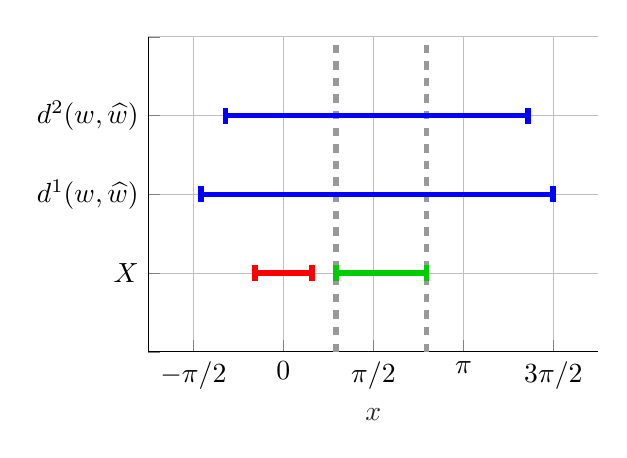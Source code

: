 % This file was created by matlab2tikz.
%
%The latest updates can be retrieved from
%  http://www.mathworks.com/matlabcentral/fileexchange/22022-matlab2tikz-matlab2tikz
%where you can also make suggestions and rate matlab2tikz.
%
\begin{tikzpicture}

\begin{axis}[%
width=5.714cm,
height=4cm,
at={(0cm,0cm)},
scale only axis,
xmin=-2.356,
xmax=5.498,
xtick={-3.142,-1.571,0,1.571,3.142,4.712},
xticklabels={{$-\pi$},{$-\pi/2$},{$0$},{$\pi/2$},{$\pi$},{$3\pi/2$}},
xlabel style={font=\color{white!15!black}},
xlabel={$x$},
ymin=-1,
ymax=3,
ytick={-1,0,1,2,3,4,5,6},
yticklabels={{},{$X$},{$d^{1}(w, \widehat{w})$},{$d^{2}(w, \widehat{w})$},{},{},{},{}},
axis background/.style={fill=white},
axis x line*=bottom,
axis y line*=left,
xmajorgrids,
ymajorgrids
]
\addplot [color=red, line width=2.0pt, forget plot]
  table[row sep=crcr]{%
-0.5	0\\
0.5	0\\
};
\addplot [color=red, line width=2.0pt, forget plot]
  table[row sep=crcr]{%
-0.5	-0.1\\
-0.5	0.1\\
};
\addplot [color=red, line width=2.0pt, forget plot]
  table[row sep=crcr]{%
0.5	-0.1\\
0.5	0.1\\
};
\addplot [color=black!20!green, line width=2.0pt, forget plot]
  table[row sep=crcr]{%
0.916	0\\
2.5	0\\
};
\addplot [color=white!60!black, dashed, line width=2.0pt, forget plot]
  table[row sep=crcr]{%
0.916	-1\\
0.916	6\\
};
\addplot [color=white!60!black, dashed, line width=2.0pt, forget plot]
  table[row sep=crcr]{%
2.5	-1\\
2.5	6\\
};
\addplot [color=black!20!green, line width=2.0pt, forget plot]
  table[row sep=crcr]{%
0.916	-0.1\\
0.916	0.1\\
};
\addplot [color=black!20!green, line width=2.0pt, forget plot]
  table[row sep=crcr]{%
2.5	-0.1\\
2.5	0.1\\
};
\addplot [color=blue, line width=2.0pt, forget plot]
  table[row sep=crcr]{%
-1.443	1\\
4.708	1\\
};
\addplot [color=blue, line width=2.0pt, forget plot]
  table[row sep=crcr]{%
-1.443	0.9\\
-1.443	1.1\\
};
\addplot [color=blue, line width=2.0pt, forget plot]
  table[row sep=crcr]{%
4.708	0.9\\
4.708	1.1\\
};
\addplot [color=blue, line width=2.0pt, forget plot]
  table[row sep=crcr]{%
-1.009	2\\
4.274	2\\
};
\addplot [color=blue, line width=2.0pt, forget plot]
  table[row sep=crcr]{%
-1.009	1.9\\
-1.009	2.1\\
};
\addplot [color=blue, line width=2.0pt, forget plot]
  table[row sep=crcr]{%
4.274	1.9\\
4.274	2.1\\
};
\end{axis}
\end{tikzpicture}%